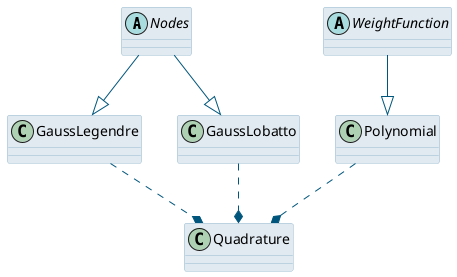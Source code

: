 @startuml

skinparam stereotype {
    CBackgroundColor #AF5A50
    ABackgroundColor #7D966E
    IBackgroundColor #D7AA50
}

skinparam class {
	BackgroundColor #E1EAF1
	ArrowColor #00557C
	BorderColor #99BAD0
}

abstract class Nodes
abstract class WeightFunction

class GaussLegendre
class GaussLobatto

class Polynomial

class Quadrature

Nodes --|> GaussLegendre
Nodes --|> GaussLobatto

WeightFunction --|> Polynomial

GaussLegendre ..* Quadrature
GaussLobatto ..* Quadrature
Polynomial ..* Quadrature

@enduml
